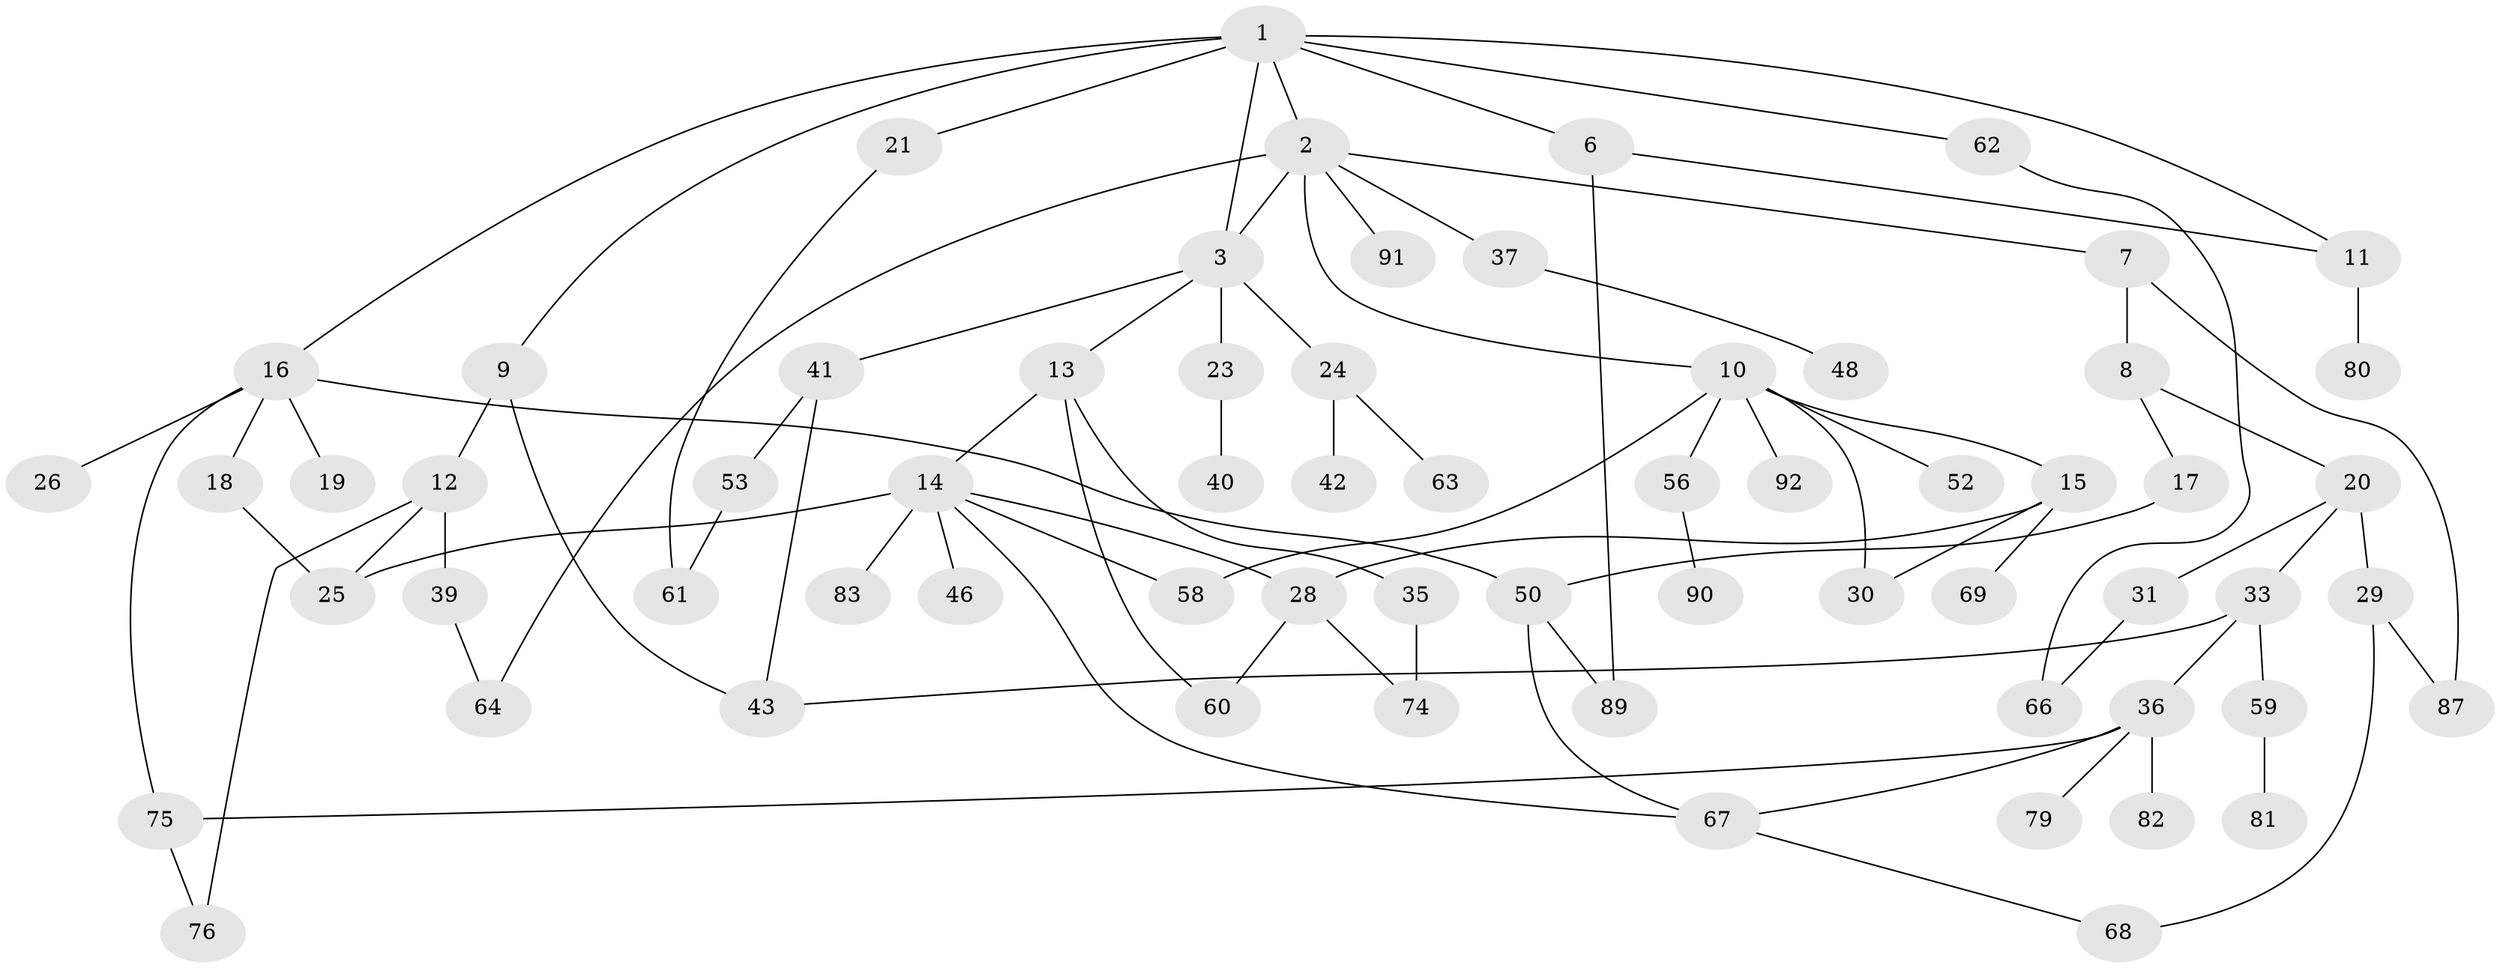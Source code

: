 // original degree distribution, {5: 0.05263157894736842, 6: 0.031578947368421054, 4: 0.08421052631578947, 3: 0.21052631578947367, 7: 0.010526315789473684, 2: 0.3368421052631579, 1: 0.2736842105263158}
// Generated by graph-tools (version 1.1) at 2025/10/02/27/25 16:10:54]
// undirected, 66 vertices, 87 edges
graph export_dot {
graph [start="1"]
  node [color=gray90,style=filled];
  1 [super="+4"];
  2 [super="+5"];
  3 [super="+27"];
  6;
  7 [super="+32"];
  8;
  9;
  10 [super="+88"];
  11 [super="+34"];
  12 [super="+71"];
  13 [super="+55"];
  14 [super="+22"];
  15 [super="+70"];
  16 [super="+38"];
  17;
  18 [super="+45"];
  19;
  20;
  21 [super="+49"];
  23;
  24;
  25 [super="+57"];
  26;
  28 [super="+44"];
  29 [super="+95"];
  30;
  31;
  33;
  35;
  36 [super="+47"];
  37;
  39 [super="+84"];
  40 [super="+54"];
  41 [super="+85"];
  42;
  43 [super="+72"];
  46;
  48;
  50 [super="+51"];
  52;
  53;
  56 [super="+73"];
  58;
  59 [super="+77"];
  60 [super="+86"];
  61;
  62 [super="+65"];
  63 [super="+78"];
  64;
  66 [super="+94"];
  67 [super="+93"];
  68;
  69;
  74;
  75;
  76;
  79;
  80;
  81;
  82;
  83;
  87;
  89;
  90;
  91;
  92;
  1 -- 2;
  1 -- 3;
  1 -- 21;
  1 -- 11;
  1 -- 16;
  1 -- 6;
  1 -- 9;
  1 -- 62;
  2 -- 7;
  2 -- 10;
  2 -- 3;
  2 -- 64;
  2 -- 91;
  2 -- 37;
  3 -- 13;
  3 -- 23;
  3 -- 24;
  3 -- 41;
  6 -- 11;
  6 -- 89;
  7 -- 8;
  7 -- 87;
  8 -- 17;
  8 -- 20;
  9 -- 12;
  9 -- 43;
  10 -- 15;
  10 -- 52;
  10 -- 56;
  10 -- 92;
  10 -- 58;
  10 -- 30;
  11 -- 80;
  12 -- 25;
  12 -- 39;
  12 -- 76;
  13 -- 14;
  13 -- 35;
  13 -- 60;
  14 -- 58;
  14 -- 83;
  14 -- 25;
  14 -- 46;
  14 -- 28;
  14 -- 67;
  15 -- 30;
  15 -- 69;
  15 -- 28;
  16 -- 18;
  16 -- 19;
  16 -- 26;
  16 -- 75;
  16 -- 50;
  17 -- 50;
  18 -- 25;
  20 -- 29;
  20 -- 31;
  20 -- 33;
  21 -- 61;
  23 -- 40;
  24 -- 42;
  24 -- 63;
  28 -- 74;
  28 -- 60;
  29 -- 87;
  29 -- 68;
  31 -- 66;
  33 -- 36;
  33 -- 43;
  33 -- 59;
  35 -- 74;
  36 -- 79;
  36 -- 67;
  36 -- 82;
  36 -- 75;
  37 -- 48;
  39 -- 64;
  41 -- 53;
  41 -- 43;
  50 -- 89;
  50 -- 67;
  53 -- 61;
  56 -- 90;
  59 -- 81;
  62 -- 66;
  67 -- 68;
  75 -- 76;
}
